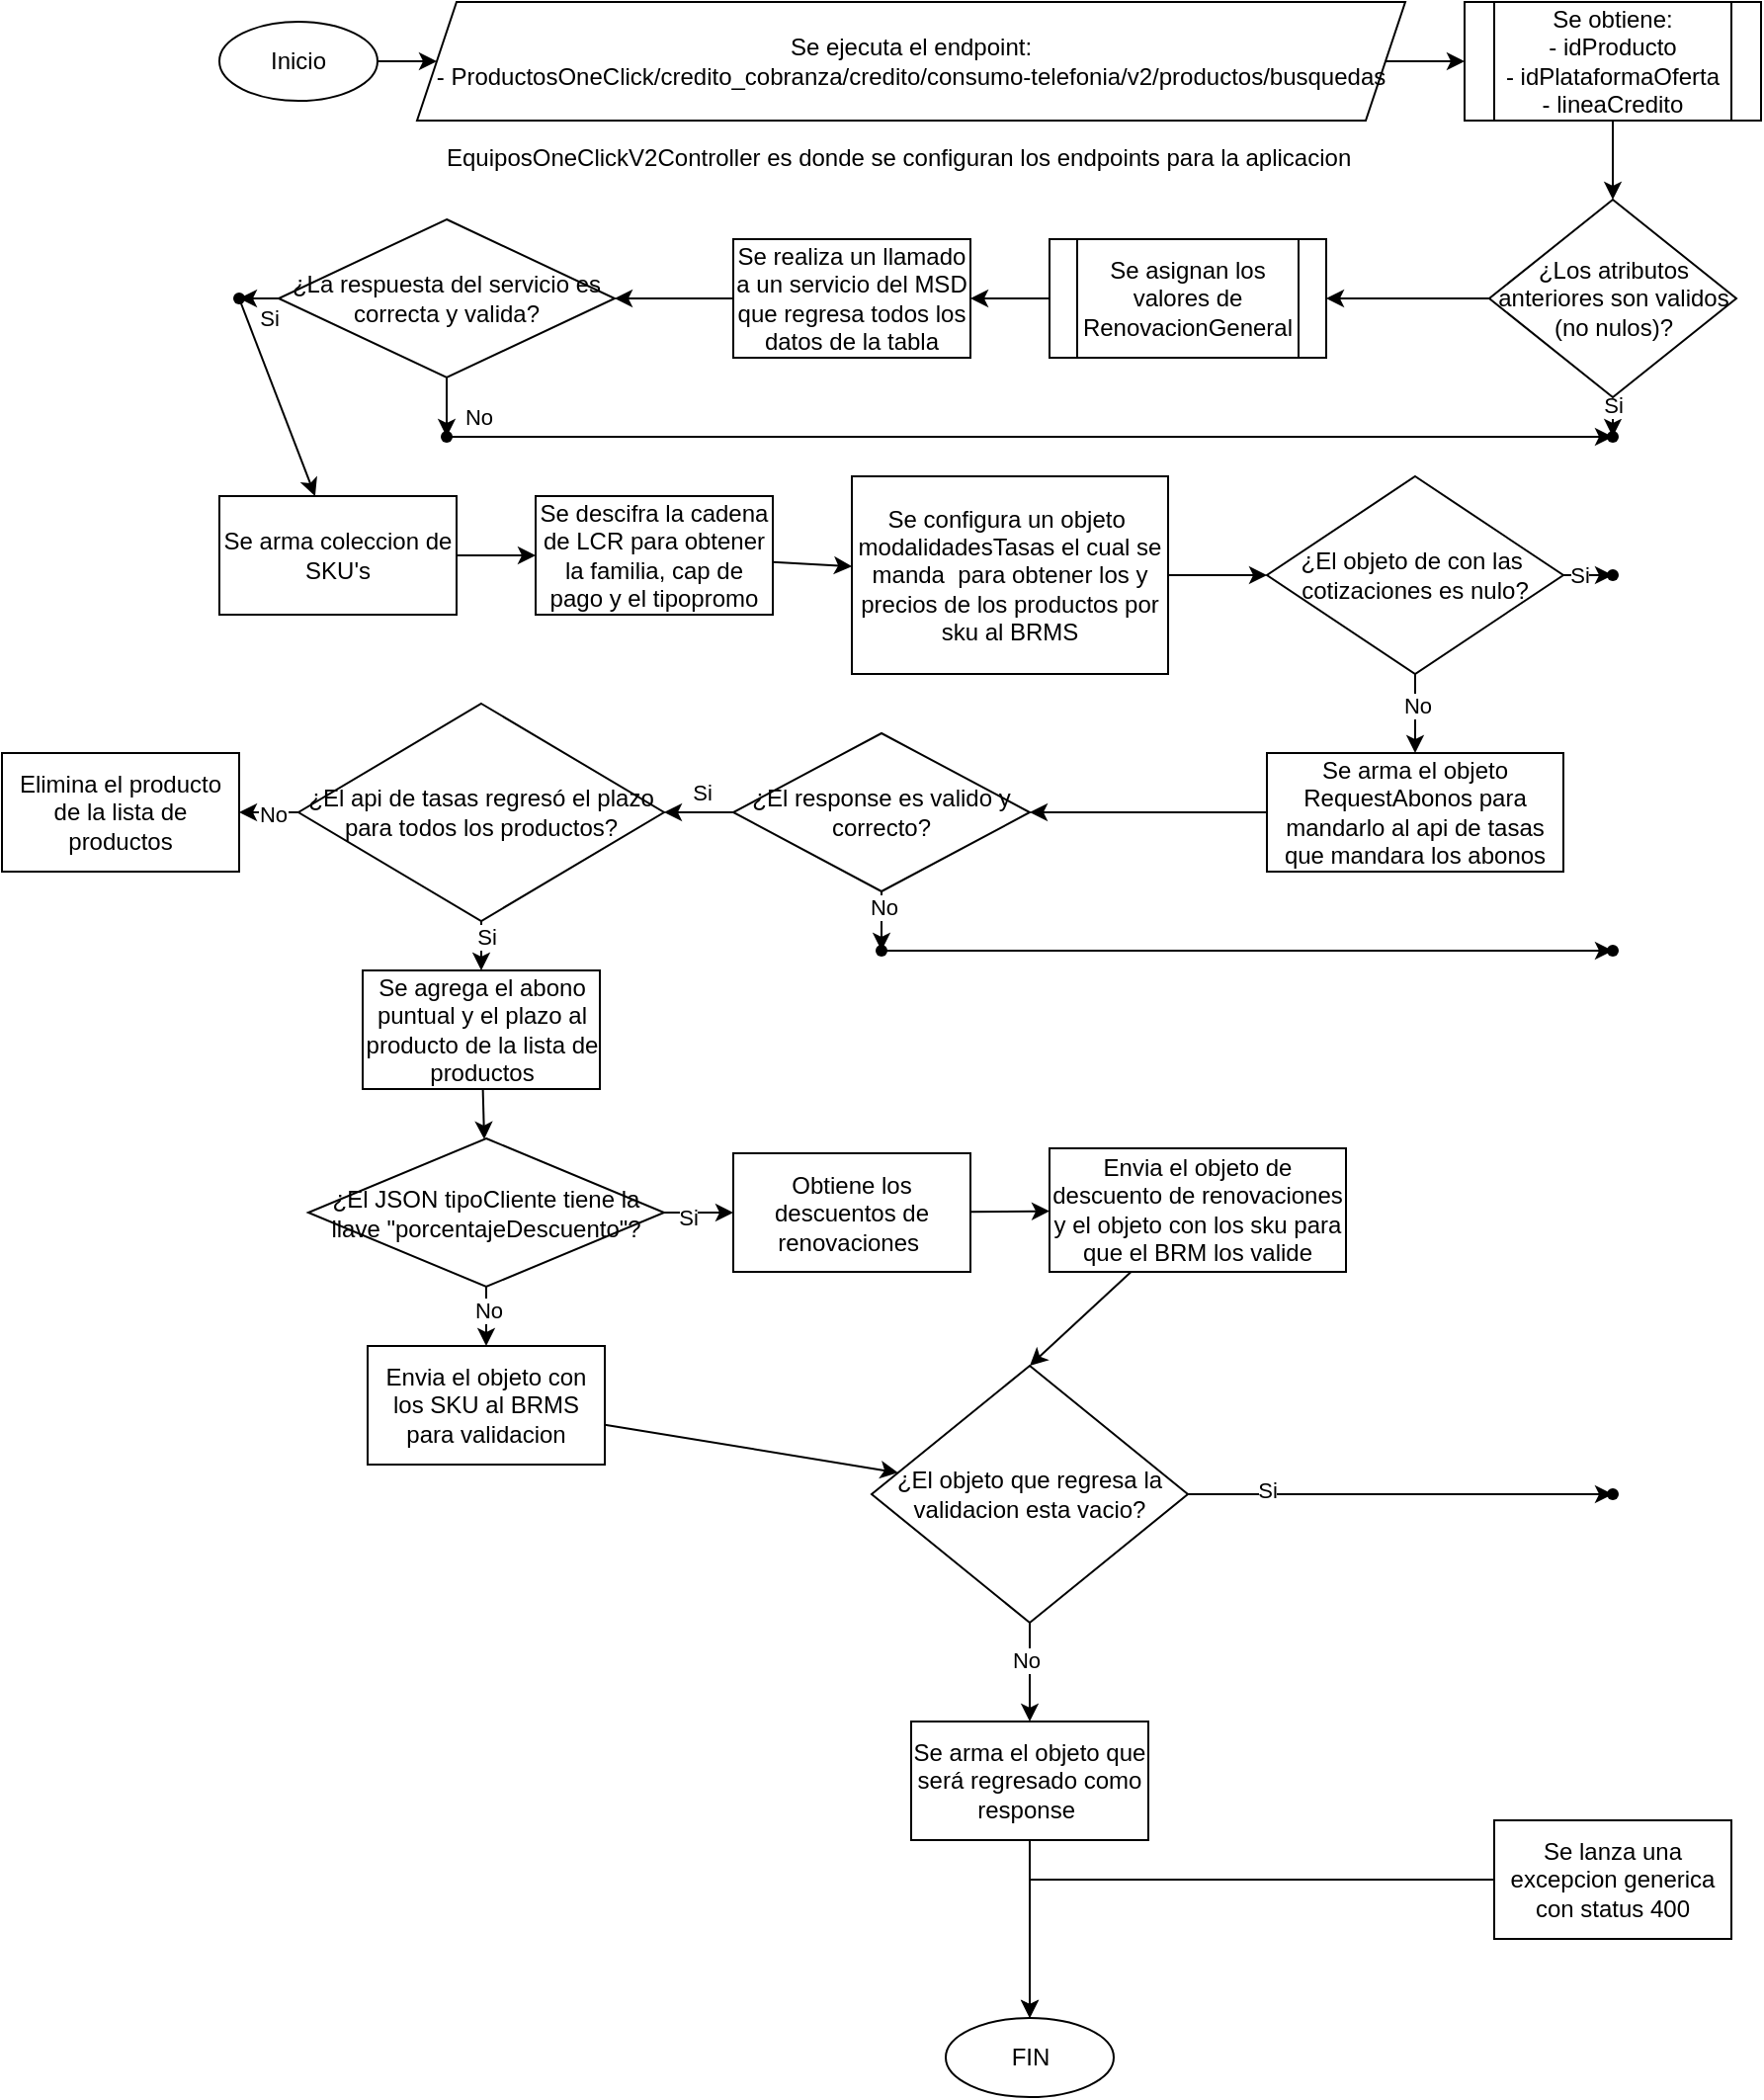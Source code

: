 <mxfile version="14.8.2" type="github">
  <diagram id="v4buRE5ptZxtvALEfj65" name="Page-1">
    <mxGraphModel dx="1808" dy="548" grid="1" gridSize="10" guides="1" tooltips="1" connect="1" arrows="1" fold="1" page="1" pageScale="1" pageWidth="827" pageHeight="1169" math="0" shadow="0">
      <root>
        <mxCell id="0" />
        <mxCell id="1" parent="0" />
        <mxCell id="g1BGLv2u2QTpNlaoq-qh-4" value="&lt;p&gt;&lt;span style=&quot;font-size: 12px ; font-weight: normal&quot;&gt;EquiposOneClickV2Controller es donde se configuran los endpoints para la aplicacion&lt;/span&gt;&lt;/p&gt;" style="text;html=1;strokeColor=none;fillColor=none;spacing=5;spacingTop=-20;whiteSpace=wrap;overflow=hidden;rounded=0;" parent="1" vertex="1">
          <mxGeometry x="120" y="80" width="480" height="20" as="geometry" />
        </mxCell>
        <mxCell id="g1BGLv2u2QTpNlaoq-qh-13" value="" style="edgeStyle=orthogonalEdgeStyle;rounded=0;orthogonalLoop=1;jettySize=auto;html=1;" parent="1" source="g1BGLv2u2QTpNlaoq-qh-9" target="g1BGLv2u2QTpNlaoq-qh-12" edge="1">
          <mxGeometry relative="1" as="geometry" />
        </mxCell>
        <mxCell id="g1BGLv2u2QTpNlaoq-qh-9" value="&lt;span&gt;Se ejecuta el endpoint:&lt;/span&gt;&lt;br&gt;&lt;span&gt;-&amp;nbsp;ProductosOneClick/credito_cobranza/credito/consumo-telefonia/v2/productos/busquedas&lt;/span&gt;" style="shape=parallelogram;perimeter=parallelogramPerimeter;whiteSpace=wrap;html=1;fixedSize=1;" parent="1" vertex="1">
          <mxGeometry x="110" y="10" width="500" height="60" as="geometry" />
        </mxCell>
        <mxCell id="g1BGLv2u2QTpNlaoq-qh-15" value="" style="edgeStyle=orthogonalEdgeStyle;rounded=0;orthogonalLoop=1;jettySize=auto;html=1;" parent="1" source="g1BGLv2u2QTpNlaoq-qh-12" target="g1BGLv2u2QTpNlaoq-qh-14" edge="1">
          <mxGeometry relative="1" as="geometry" />
        </mxCell>
        <mxCell id="g1BGLv2u2QTpNlaoq-qh-12" value="Se obtiene:&lt;br&gt;-&amp;nbsp;idProducto&lt;br&gt;- idPlataformaOferta&lt;br&gt;-&amp;nbsp;lineaCredito" style="shape=process;whiteSpace=wrap;html=1;backgroundOutline=1;" parent="1" vertex="1">
          <mxGeometry x="640" y="10" width="150" height="60" as="geometry" />
        </mxCell>
        <mxCell id="EbiJd6XaGonttQ5qAU7--7" value="" style="edgeStyle=orthogonalEdgeStyle;rounded=0;orthogonalLoop=1;jettySize=auto;html=1;" edge="1" parent="1" source="g1BGLv2u2QTpNlaoq-qh-14" target="EbiJd6XaGonttQ5qAU7--6">
          <mxGeometry relative="1" as="geometry" />
        </mxCell>
        <mxCell id="EbiJd6XaGonttQ5qAU7--21" value="" style="edgeStyle=none;rounded=0;orthogonalLoop=1;jettySize=auto;html=1;" edge="1" parent="1" source="g1BGLv2u2QTpNlaoq-qh-14" target="EbiJd6XaGonttQ5qAU7--20">
          <mxGeometry relative="1" as="geometry" />
        </mxCell>
        <mxCell id="EbiJd6XaGonttQ5qAU7--22" value="Si" style="edgeLabel;html=1;align=center;verticalAlign=middle;resizable=0;points=[];" vertex="1" connectable="0" parent="EbiJd6XaGonttQ5qAU7--21">
          <mxGeometry x="-0.64" y="1" relative="1" as="geometry">
            <mxPoint x="-1" as="offset" />
          </mxGeometry>
        </mxCell>
        <mxCell id="g1BGLv2u2QTpNlaoq-qh-14" value="¿Los atributos anteriores son validos (no nulos)?" style="rhombus;whiteSpace=wrap;html=1;" parent="1" vertex="1">
          <mxGeometry x="652.5" y="110" width="125" height="100" as="geometry" />
        </mxCell>
        <mxCell id="g1BGLv2u2QTpNlaoq-qh-20" value="" style="edgeStyle=orthogonalEdgeStyle;rounded=0;orthogonalLoop=1;jettySize=auto;html=1;" parent="1" source="g1BGLv2u2QTpNlaoq-qh-17" target="g1BGLv2u2QTpNlaoq-qh-19" edge="1">
          <mxGeometry relative="1" as="geometry" />
        </mxCell>
        <mxCell id="g1BGLv2u2QTpNlaoq-qh-17" value="Se lanza una excepcion generica con status 400" style="whiteSpace=wrap;html=1;" parent="1" vertex="1">
          <mxGeometry x="655" y="930" width="120" height="60" as="geometry" />
        </mxCell>
        <mxCell id="g1BGLv2u2QTpNlaoq-qh-19" value="FIN" style="ellipse;whiteSpace=wrap;html=1;" parent="1" vertex="1">
          <mxGeometry x="377.5" y="1030" width="85" height="40" as="geometry" />
        </mxCell>
        <mxCell id="g1BGLv2u2QTpNlaoq-qh-22" value="" style="edgeStyle=orthogonalEdgeStyle;rounded=0;orthogonalLoop=1;jettySize=auto;html=1;" parent="1" source="g1BGLv2u2QTpNlaoq-qh-21" target="g1BGLv2u2QTpNlaoq-qh-9" edge="1">
          <mxGeometry relative="1" as="geometry" />
        </mxCell>
        <mxCell id="g1BGLv2u2QTpNlaoq-qh-21" value="Inicio" style="ellipse;whiteSpace=wrap;html=1;" parent="1" vertex="1">
          <mxGeometry x="10" y="20" width="80" height="40" as="geometry" />
        </mxCell>
        <mxCell id="EbiJd6XaGonttQ5qAU7--9" value="" style="edgeStyle=orthogonalEdgeStyle;rounded=0;orthogonalLoop=1;jettySize=auto;html=1;" edge="1" parent="1" source="EbiJd6XaGonttQ5qAU7--6" target="EbiJd6XaGonttQ5qAU7--8">
          <mxGeometry relative="1" as="geometry" />
        </mxCell>
        <mxCell id="EbiJd6XaGonttQ5qAU7--6" value="&lt;span&gt;Se asignan los valores de RenovacionGeneral&lt;/span&gt;" style="shape=process;whiteSpace=wrap;html=1;backgroundOutline=1;" vertex="1" parent="1">
          <mxGeometry x="430" y="130" width="140" height="60" as="geometry" />
        </mxCell>
        <mxCell id="EbiJd6XaGonttQ5qAU7--11" value="" style="edgeStyle=orthogonalEdgeStyle;rounded=0;orthogonalLoop=1;jettySize=auto;html=1;" edge="1" parent="1" source="EbiJd6XaGonttQ5qAU7--8" target="EbiJd6XaGonttQ5qAU7--10">
          <mxGeometry relative="1" as="geometry" />
        </mxCell>
        <mxCell id="EbiJd6XaGonttQ5qAU7--8" value="Se realiza un llamado a un servicio del MSD que regresa todos los datos de la tabla" style="whiteSpace=wrap;html=1;" vertex="1" parent="1">
          <mxGeometry x="270" y="130" width="120" height="60" as="geometry" />
        </mxCell>
        <mxCell id="EbiJd6XaGonttQ5qAU7--19" value="" style="edgeStyle=none;rounded=0;orthogonalLoop=1;jettySize=auto;html=1;" edge="1" parent="1" source="EbiJd6XaGonttQ5qAU7--10" target="EbiJd6XaGonttQ5qAU7--18">
          <mxGeometry relative="1" as="geometry" />
        </mxCell>
        <mxCell id="EbiJd6XaGonttQ5qAU7--28" value="" style="edgeStyle=none;rounded=0;orthogonalLoop=1;jettySize=auto;html=1;" edge="1" parent="1" source="EbiJd6XaGonttQ5qAU7--10" target="EbiJd6XaGonttQ5qAU7--27">
          <mxGeometry relative="1" as="geometry" />
        </mxCell>
        <mxCell id="EbiJd6XaGonttQ5qAU7--29" value="Si" style="edgeLabel;html=1;align=center;verticalAlign=middle;resizable=0;points=[];" vertex="1" connectable="0" parent="EbiJd6XaGonttQ5qAU7--28">
          <mxGeometry x="-0.632" relative="1" as="geometry">
            <mxPoint x="-2" y="10" as="offset" />
          </mxGeometry>
        </mxCell>
        <mxCell id="EbiJd6XaGonttQ5qAU7--10" value="¿La respuesta del servicio es correcta y valida?" style="rhombus;whiteSpace=wrap;html=1;" vertex="1" parent="1">
          <mxGeometry x="40" y="120" width="170" height="80" as="geometry" />
        </mxCell>
        <mxCell id="EbiJd6XaGonttQ5qAU7--16" value="" style="endArrow=classic;html=1;" edge="1" parent="1" source="EbiJd6XaGonttQ5qAU7--18" target="EbiJd6XaGonttQ5qAU7--20">
          <mxGeometry width="50" height="50" relative="1" as="geometry">
            <mxPoint x="140" y="220" as="sourcePoint" />
            <mxPoint x="650" y="230" as="targetPoint" />
            <Array as="points">
              <mxPoint x="410" y="230" />
            </Array>
          </mxGeometry>
        </mxCell>
        <mxCell id="EbiJd6XaGonttQ5qAU7--17" value="No" style="edgeLabel;html=1;align=center;verticalAlign=middle;resizable=0;points=[];" vertex="1" connectable="0" parent="EbiJd6XaGonttQ5qAU7--16">
          <mxGeometry x="-0.815" y="3" relative="1" as="geometry">
            <mxPoint x="-39" y="-7" as="offset" />
          </mxGeometry>
        </mxCell>
        <mxCell id="EbiJd6XaGonttQ5qAU7--18" value="" style="shape=waypoint;size=6;pointerEvents=1;points=[];fillColor=#ffffff;resizable=0;rotatable=0;perimeter=centerPerimeter;snapToPoint=1;" vertex="1" parent="1">
          <mxGeometry x="105" y="210" width="40" height="40" as="geometry" />
        </mxCell>
        <mxCell id="EbiJd6XaGonttQ5qAU7--20" value="" style="shape=waypoint;size=6;pointerEvents=1;points=[];fillColor=#ffffff;resizable=0;rotatable=0;perimeter=centerPerimeter;snapToPoint=1;" vertex="1" parent="1">
          <mxGeometry x="695" y="210" width="40" height="40" as="geometry" />
        </mxCell>
        <mxCell id="EbiJd6XaGonttQ5qAU7--31" value="" style="edgeStyle=none;rounded=0;orthogonalLoop=1;jettySize=auto;html=1;" edge="1" parent="1" source="EbiJd6XaGonttQ5qAU7--27" target="EbiJd6XaGonttQ5qAU7--30">
          <mxGeometry relative="1" as="geometry" />
        </mxCell>
        <mxCell id="EbiJd6XaGonttQ5qAU7--27" value="" style="shape=waypoint;size=6;pointerEvents=1;points=[];fillColor=#ffffff;resizable=0;rotatable=0;perimeter=centerPerimeter;snapToPoint=1;" vertex="1" parent="1">
          <mxGeometry y="140" width="40" height="40" as="geometry" />
        </mxCell>
        <mxCell id="EbiJd6XaGonttQ5qAU7--35" value="" style="edgeStyle=none;rounded=0;orthogonalLoop=1;jettySize=auto;html=1;" edge="1" parent="1" source="EbiJd6XaGonttQ5qAU7--30" target="EbiJd6XaGonttQ5qAU7--34">
          <mxGeometry relative="1" as="geometry" />
        </mxCell>
        <mxCell id="EbiJd6XaGonttQ5qAU7--30" value="Se arma coleccion de SKU&#39;s" style="rounded=0;whiteSpace=wrap;html=1;" vertex="1" parent="1">
          <mxGeometry x="10" y="260" width="120" height="60" as="geometry" />
        </mxCell>
        <mxCell id="EbiJd6XaGonttQ5qAU7--37" value="" style="edgeStyle=none;rounded=0;orthogonalLoop=1;jettySize=auto;html=1;" edge="1" parent="1" source="EbiJd6XaGonttQ5qAU7--34" target="EbiJd6XaGonttQ5qAU7--36">
          <mxGeometry relative="1" as="geometry" />
        </mxCell>
        <mxCell id="EbiJd6XaGonttQ5qAU7--34" value="Se descifra la cadena de LCR para obtener la familia, cap de pago y el tipopromo" style="whiteSpace=wrap;html=1;rounded=0;" vertex="1" parent="1">
          <mxGeometry x="170" y="260" width="120" height="60" as="geometry" />
        </mxCell>
        <mxCell id="EbiJd6XaGonttQ5qAU7--39" value="" style="edgeStyle=none;rounded=0;orthogonalLoop=1;jettySize=auto;html=1;" edge="1" parent="1" source="EbiJd6XaGonttQ5qAU7--36" target="EbiJd6XaGonttQ5qAU7--38">
          <mxGeometry relative="1" as="geometry" />
        </mxCell>
        <mxCell id="EbiJd6XaGonttQ5qAU7--36" value="Se configura un objeto&amp;nbsp; modalidadesTasas el cual se manda&amp;nbsp; para obtener los y precios de los productos por sku al BRMS" style="whiteSpace=wrap;html=1;rounded=0;" vertex="1" parent="1">
          <mxGeometry x="330" y="250" width="160" height="100" as="geometry" />
        </mxCell>
        <mxCell id="EbiJd6XaGonttQ5qAU7--41" value="" style="edgeStyle=none;rounded=0;orthogonalLoop=1;jettySize=auto;html=1;" edge="1" parent="1" source="EbiJd6XaGonttQ5qAU7--38" target="EbiJd6XaGonttQ5qAU7--40">
          <mxGeometry relative="1" as="geometry" />
        </mxCell>
        <mxCell id="EbiJd6XaGonttQ5qAU7--42" value="Si" style="edgeLabel;html=1;align=center;verticalAlign=middle;resizable=0;points=[];" vertex="1" connectable="0" parent="EbiJd6XaGonttQ5qAU7--41">
          <mxGeometry x="-0.361" relative="1" as="geometry">
            <mxPoint as="offset" />
          </mxGeometry>
        </mxCell>
        <mxCell id="EbiJd6XaGonttQ5qAU7--44" value="" style="edgeStyle=none;rounded=0;orthogonalLoop=1;jettySize=auto;html=1;" edge="1" parent="1" source="EbiJd6XaGonttQ5qAU7--38" target="EbiJd6XaGonttQ5qAU7--43">
          <mxGeometry relative="1" as="geometry" />
        </mxCell>
        <mxCell id="EbiJd6XaGonttQ5qAU7--45" value="No" style="edgeLabel;html=1;align=center;verticalAlign=middle;resizable=0;points=[];" vertex="1" connectable="0" parent="EbiJd6XaGonttQ5qAU7--44">
          <mxGeometry x="-0.215" y="1" relative="1" as="geometry">
            <mxPoint as="offset" />
          </mxGeometry>
        </mxCell>
        <mxCell id="EbiJd6XaGonttQ5qAU7--38" value="¿El objeto de con las&amp;nbsp; cotizaciones es nulo?" style="rhombus;whiteSpace=wrap;html=1;rounded=0;" vertex="1" parent="1">
          <mxGeometry x="540" y="250" width="150" height="100" as="geometry" />
        </mxCell>
        <mxCell id="EbiJd6XaGonttQ5qAU7--40" value="" style="shape=waypoint;size=6;pointerEvents=1;points=[];fillColor=#ffffff;resizable=0;rotatable=0;perimeter=centerPerimeter;snapToPoint=1;rounded=0;" vertex="1" parent="1">
          <mxGeometry x="695" y="280" width="40" height="40" as="geometry" />
        </mxCell>
        <mxCell id="EbiJd6XaGonttQ5qAU7--47" value="" style="edgeStyle=none;rounded=0;orthogonalLoop=1;jettySize=auto;html=1;" edge="1" parent="1" source="EbiJd6XaGonttQ5qAU7--43" target="EbiJd6XaGonttQ5qAU7--46">
          <mxGeometry relative="1" as="geometry" />
        </mxCell>
        <mxCell id="EbiJd6XaGonttQ5qAU7--43" value="Se arma el objeto RequestAbonos para mandarlo al api de tasas que mandara los abonos" style="whiteSpace=wrap;html=1;rounded=0;" vertex="1" parent="1">
          <mxGeometry x="540" y="390" width="150" height="60" as="geometry" />
        </mxCell>
        <mxCell id="EbiJd6XaGonttQ5qAU7--49" value="" style="edgeStyle=none;rounded=0;orthogonalLoop=1;jettySize=auto;html=1;" edge="1" parent="1" source="EbiJd6XaGonttQ5qAU7--46" target="EbiJd6XaGonttQ5qAU7--60">
          <mxGeometry relative="1" as="geometry">
            <mxPoint x="235" y="420" as="targetPoint" />
          </mxGeometry>
        </mxCell>
        <mxCell id="EbiJd6XaGonttQ5qAU7--50" value="Si" style="edgeLabel;html=1;align=center;verticalAlign=middle;resizable=0;points=[];" vertex="1" connectable="0" parent="EbiJd6XaGonttQ5qAU7--49">
          <mxGeometry x="0.451" relative="1" as="geometry">
            <mxPoint x="9" y="-10" as="offset" />
          </mxGeometry>
        </mxCell>
        <mxCell id="EbiJd6XaGonttQ5qAU7--52" value="" style="edgeStyle=none;rounded=0;orthogonalLoop=1;jettySize=auto;html=1;" edge="1" parent="1" source="EbiJd6XaGonttQ5qAU7--46" target="EbiJd6XaGonttQ5qAU7--51">
          <mxGeometry relative="1" as="geometry" />
        </mxCell>
        <mxCell id="EbiJd6XaGonttQ5qAU7--53" value="No" style="edgeLabel;html=1;align=center;verticalAlign=middle;resizable=0;points=[];" vertex="1" connectable="0" parent="EbiJd6XaGonttQ5qAU7--52">
          <mxGeometry x="-0.501" y="1" relative="1" as="geometry">
            <mxPoint as="offset" />
          </mxGeometry>
        </mxCell>
        <mxCell id="EbiJd6XaGonttQ5qAU7--46" value="¿El response es valido y correcto?" style="rhombus;whiteSpace=wrap;html=1;rounded=0;" vertex="1" parent="1">
          <mxGeometry x="270" y="380" width="150" height="80" as="geometry" />
        </mxCell>
        <mxCell id="EbiJd6XaGonttQ5qAU7--51" value="" style="shape=waypoint;size=6;pointerEvents=1;points=[];fillColor=#ffffff;resizable=0;rotatable=0;perimeter=centerPerimeter;snapToPoint=1;rounded=0;" vertex="1" parent="1">
          <mxGeometry x="325" y="470" width="40" height="40" as="geometry" />
        </mxCell>
        <mxCell id="EbiJd6XaGonttQ5qAU7--58" value="" style="endArrow=classic;html=1;entryX=0.475;entryY=0.584;entryDx=0;entryDy=0;entryPerimeter=0;" edge="1" parent="1" source="EbiJd6XaGonttQ5qAU7--51" target="EbiJd6XaGonttQ5qAU7--59">
          <mxGeometry width="50" height="50" relative="1" as="geometry">
            <mxPoint x="440" y="515" as="sourcePoint" />
            <mxPoint x="710" y="490" as="targetPoint" />
          </mxGeometry>
        </mxCell>
        <mxCell id="EbiJd6XaGonttQ5qAU7--59" value="" style="shape=waypoint;size=6;pointerEvents=1;points=[];fillColor=#ffffff;resizable=0;rotatable=0;perimeter=centerPerimeter;snapToPoint=1;rounded=0;" vertex="1" parent="1">
          <mxGeometry x="695" y="470" width="40" height="40" as="geometry" />
        </mxCell>
        <mxCell id="EbiJd6XaGonttQ5qAU7--62" value="" style="edgeStyle=none;rounded=0;orthogonalLoop=1;jettySize=auto;html=1;entryX=0.5;entryY=0;entryDx=0;entryDy=0;" edge="1" parent="1" source="EbiJd6XaGonttQ5qAU7--60" target="EbiJd6XaGonttQ5qAU7--64">
          <mxGeometry relative="1" as="geometry">
            <mxPoint x="142.5" y="500" as="targetPoint" />
          </mxGeometry>
        </mxCell>
        <mxCell id="EbiJd6XaGonttQ5qAU7--63" value="Si" style="edgeLabel;html=1;align=center;verticalAlign=middle;resizable=0;points=[];" vertex="1" connectable="0" parent="EbiJd6XaGonttQ5qAU7--62">
          <mxGeometry x="-0.352" y="2" relative="1" as="geometry">
            <mxPoint as="offset" />
          </mxGeometry>
        </mxCell>
        <mxCell id="EbiJd6XaGonttQ5qAU7--66" value="" style="edgeStyle=none;rounded=0;orthogonalLoop=1;jettySize=auto;html=1;" edge="1" parent="1" source="EbiJd6XaGonttQ5qAU7--60" target="EbiJd6XaGonttQ5qAU7--65">
          <mxGeometry relative="1" as="geometry" />
        </mxCell>
        <mxCell id="EbiJd6XaGonttQ5qAU7--67" value="No" style="edgeLabel;html=1;align=center;verticalAlign=middle;resizable=0;points=[];" vertex="1" connectable="0" parent="EbiJd6XaGonttQ5qAU7--66">
          <mxGeometry x="-0.143" y="1" relative="1" as="geometry">
            <mxPoint as="offset" />
          </mxGeometry>
        </mxCell>
        <mxCell id="EbiJd6XaGonttQ5qAU7--60" value="¿El api de tasas regresó el plazo para todos los productos?" style="rhombus;whiteSpace=wrap;html=1;" vertex="1" parent="1">
          <mxGeometry x="50" y="365" width="185" height="110" as="geometry" />
        </mxCell>
        <mxCell id="EbiJd6XaGonttQ5qAU7--69" value="" style="edgeStyle=none;rounded=0;orthogonalLoop=1;jettySize=auto;html=1;" edge="1" parent="1" source="EbiJd6XaGonttQ5qAU7--64" target="EbiJd6XaGonttQ5qAU7--68">
          <mxGeometry relative="1" as="geometry" />
        </mxCell>
        <mxCell id="EbiJd6XaGonttQ5qAU7--64" value="Se agrega el abono puntual y el plazo al producto de la lista de productos" style="rounded=0;whiteSpace=wrap;html=1;" vertex="1" parent="1">
          <mxGeometry x="82.5" y="500" width="120" height="60" as="geometry" />
        </mxCell>
        <mxCell id="EbiJd6XaGonttQ5qAU7--65" value="Elimina el producto de la lista de productos" style="whiteSpace=wrap;html=1;" vertex="1" parent="1">
          <mxGeometry x="-100" y="390" width="120" height="60" as="geometry" />
        </mxCell>
        <mxCell id="EbiJd6XaGonttQ5qAU7--71" value="" style="edgeStyle=none;rounded=0;orthogonalLoop=1;jettySize=auto;html=1;" edge="1" parent="1" source="EbiJd6XaGonttQ5qAU7--68" target="EbiJd6XaGonttQ5qAU7--70">
          <mxGeometry relative="1" as="geometry" />
        </mxCell>
        <mxCell id="EbiJd6XaGonttQ5qAU7--72" value="Si" style="edgeLabel;html=1;align=center;verticalAlign=middle;resizable=0;points=[];" vertex="1" connectable="0" parent="EbiJd6XaGonttQ5qAU7--71">
          <mxGeometry x="-0.32" y="-2" relative="1" as="geometry">
            <mxPoint as="offset" />
          </mxGeometry>
        </mxCell>
        <mxCell id="EbiJd6XaGonttQ5qAU7--74" value="" style="edgeStyle=none;rounded=0;orthogonalLoop=1;jettySize=auto;html=1;" edge="1" parent="1" source="EbiJd6XaGonttQ5qAU7--68" target="EbiJd6XaGonttQ5qAU7--73">
          <mxGeometry relative="1" as="geometry" />
        </mxCell>
        <mxCell id="EbiJd6XaGonttQ5qAU7--75" value="No" style="edgeLabel;html=1;align=center;verticalAlign=middle;resizable=0;points=[];" vertex="1" connectable="0" parent="EbiJd6XaGonttQ5qAU7--74">
          <mxGeometry x="-0.205" y="1" relative="1" as="geometry">
            <mxPoint as="offset" />
          </mxGeometry>
        </mxCell>
        <mxCell id="EbiJd6XaGonttQ5qAU7--68" value="¿El JSON tipoCliente tiene la llave &quot;porcentajeDescuento&quot;?" style="rhombus;whiteSpace=wrap;html=1;rounded=0;" vertex="1" parent="1">
          <mxGeometry x="55" y="585" width="180" height="75" as="geometry" />
        </mxCell>
        <mxCell id="EbiJd6XaGonttQ5qAU7--79" value="" style="edgeStyle=none;rounded=0;orthogonalLoop=1;jettySize=auto;html=1;" edge="1" parent="1" source="EbiJd6XaGonttQ5qAU7--70" target="EbiJd6XaGonttQ5qAU7--78">
          <mxGeometry relative="1" as="geometry" />
        </mxCell>
        <mxCell id="EbiJd6XaGonttQ5qAU7--70" value="&lt;span&gt;Obtiene los descuentos de renovaciones&amp;nbsp;&lt;/span&gt;" style="whiteSpace=wrap;html=1;rounded=0;" vertex="1" parent="1">
          <mxGeometry x="270" y="592.5" width="120" height="60" as="geometry" />
        </mxCell>
        <mxCell id="EbiJd6XaGonttQ5qAU7--81" value="" style="edgeStyle=none;rounded=0;orthogonalLoop=1;jettySize=auto;html=1;" edge="1" parent="1" source="EbiJd6XaGonttQ5qAU7--73" target="EbiJd6XaGonttQ5qAU7--80">
          <mxGeometry relative="1" as="geometry" />
        </mxCell>
        <mxCell id="EbiJd6XaGonttQ5qAU7--73" value="Envia el objeto con los SKU al BRMS para validacion" style="whiteSpace=wrap;html=1;rounded=0;" vertex="1" parent="1">
          <mxGeometry x="85" y="690" width="120" height="60" as="geometry" />
        </mxCell>
        <mxCell id="EbiJd6XaGonttQ5qAU7--82" value="" style="edgeStyle=none;rounded=0;orthogonalLoop=1;jettySize=auto;html=1;entryX=0.5;entryY=0;entryDx=0;entryDy=0;" edge="1" parent="1" source="EbiJd6XaGonttQ5qAU7--78" target="EbiJd6XaGonttQ5qAU7--80">
          <mxGeometry relative="1" as="geometry" />
        </mxCell>
        <mxCell id="EbiJd6XaGonttQ5qAU7--78" value="Envia el objeto de descuento de renovaciones y el objeto con los sku para que el BRM los valide" style="whiteSpace=wrap;html=1;rounded=0;" vertex="1" parent="1">
          <mxGeometry x="430" y="590" width="150" height="62.5" as="geometry" />
        </mxCell>
        <mxCell id="EbiJd6XaGonttQ5qAU7--84" value="" style="edgeStyle=none;rounded=0;orthogonalLoop=1;jettySize=auto;html=1;" edge="1" parent="1" source="EbiJd6XaGonttQ5qAU7--80" target="EbiJd6XaGonttQ5qAU7--83">
          <mxGeometry relative="1" as="geometry" />
        </mxCell>
        <mxCell id="EbiJd6XaGonttQ5qAU7--87" value="Si" style="edgeLabel;html=1;align=center;verticalAlign=middle;resizable=0;points=[];" vertex="1" connectable="0" parent="EbiJd6XaGonttQ5qAU7--84">
          <mxGeometry x="-0.632" y="2" relative="1" as="geometry">
            <mxPoint as="offset" />
          </mxGeometry>
        </mxCell>
        <mxCell id="EbiJd6XaGonttQ5qAU7--86" value="" style="edgeStyle=none;rounded=0;orthogonalLoop=1;jettySize=auto;html=1;" edge="1" parent="1" source="EbiJd6XaGonttQ5qAU7--80" target="EbiJd6XaGonttQ5qAU7--85">
          <mxGeometry relative="1" as="geometry" />
        </mxCell>
        <mxCell id="EbiJd6XaGonttQ5qAU7--88" value="No" style="edgeLabel;html=1;align=center;verticalAlign=middle;resizable=0;points=[];" vertex="1" connectable="0" parent="EbiJd6XaGonttQ5qAU7--86">
          <mxGeometry x="-0.234" y="-2" relative="1" as="geometry">
            <mxPoint as="offset" />
          </mxGeometry>
        </mxCell>
        <mxCell id="EbiJd6XaGonttQ5qAU7--80" value="¿El objeto que regresa la validacion esta vacio?" style="rhombus;whiteSpace=wrap;html=1;rounded=0;" vertex="1" parent="1">
          <mxGeometry x="340" y="700" width="160" height="130" as="geometry" />
        </mxCell>
        <mxCell id="EbiJd6XaGonttQ5qAU7--83" value="" style="shape=waypoint;size=6;pointerEvents=1;points=[];fillColor=#ffffff;resizable=0;rotatable=0;perimeter=centerPerimeter;snapToPoint=1;rounded=0;" vertex="1" parent="1">
          <mxGeometry x="695" y="745" width="40" height="40" as="geometry" />
        </mxCell>
        <mxCell id="EbiJd6XaGonttQ5qAU7--89" value="" style="edgeStyle=none;rounded=0;orthogonalLoop=1;jettySize=auto;html=1;" edge="1" parent="1" source="EbiJd6XaGonttQ5qAU7--85" target="g1BGLv2u2QTpNlaoq-qh-19">
          <mxGeometry relative="1" as="geometry" />
        </mxCell>
        <mxCell id="EbiJd6XaGonttQ5qAU7--85" value="Se arma el objeto que será regresado como response&amp;nbsp;" style="whiteSpace=wrap;html=1;rounded=0;" vertex="1" parent="1">
          <mxGeometry x="360" y="880" width="120" height="60" as="geometry" />
        </mxCell>
      </root>
    </mxGraphModel>
  </diagram>
</mxfile>
